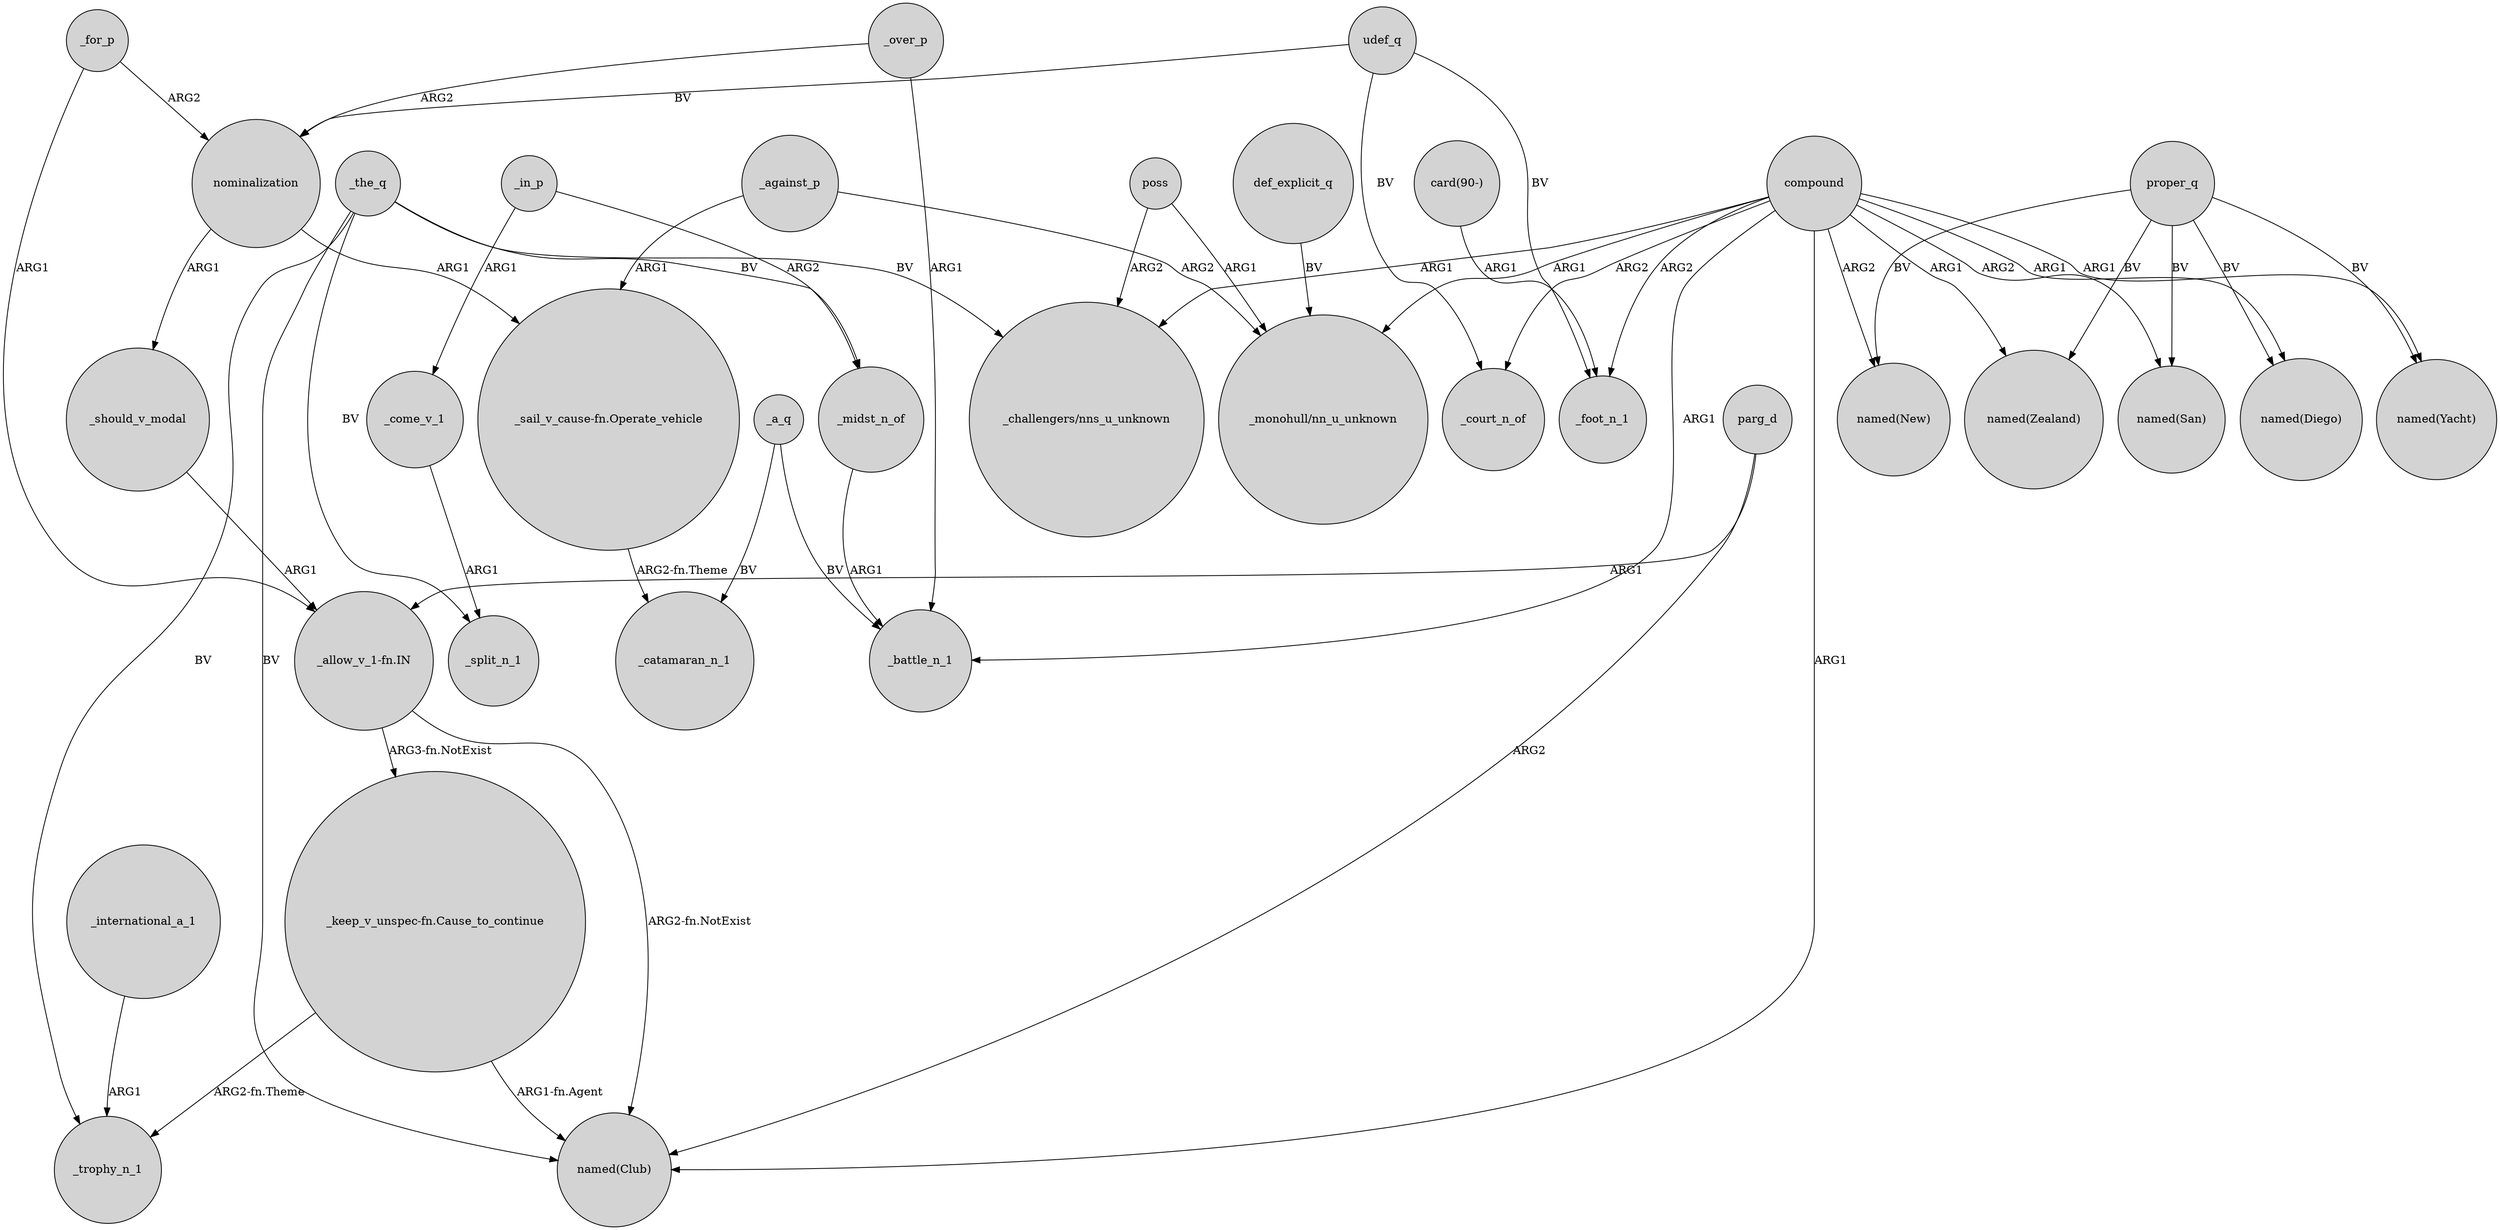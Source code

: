 digraph {
	node [shape=circle style=filled]
	compound -> _foot_n_1 [label=ARG2]
	proper_q -> "named(Diego)" [label=BV]
	_against_p -> "_monohull/nn_u_unknown" [label=ARG2]
	compound -> "named(New)" [label=ARG2]
	_for_p -> "_allow_v_1-fn.IN" [label=ARG1]
	compound -> "_challengers/nns_u_unknown" [label=ARG1]
	compound -> "named(San)" [label=ARG2]
	_international_a_1 -> _trophy_n_1 [label=ARG1]
	compound -> "named(Yacht)" [label=ARG1]
	proper_q -> "named(New)" [label=BV]
	"_keep_v_unspec-fn.Cause_to_continue" -> _trophy_n_1 [label="ARG2-fn.Theme"]
	_against_p -> "_sail_v_cause-fn.Operate_vehicle" [label=ARG1]
	udef_q -> _court_n_of [label=BV]
	compound -> _battle_n_1 [label=ARG1]
	_for_p -> nominalization [label=ARG2]
	"card(90-)" -> _foot_n_1 [label=ARG1]
	_in_p -> _midst_n_of [label=ARG2]
	"_allow_v_1-fn.IN" -> "_keep_v_unspec-fn.Cause_to_continue" [label="ARG3-fn.NotExist"]
	nominalization -> "_sail_v_cause-fn.Operate_vehicle" [label=ARG1]
	poss -> "_monohull/nn_u_unknown" [label=ARG1]
	_the_q -> "named(Club)" [label=BV]
	compound -> "named(Club)" [label=ARG1]
	_the_q -> _midst_n_of [label=BV]
	_come_v_1 -> _split_n_1 [label=ARG1]
	compound -> "named(Zealand)" [label=ARG1]
	udef_q -> _foot_n_1 [label=BV]
	_the_q -> _split_n_1 [label=BV]
	_over_p -> _battle_n_1 [label=ARG1]
	_a_q -> _battle_n_1 [label=BV]
	poss -> "_challengers/nns_u_unknown" [label=ARG2]
	_a_q -> _catamaran_n_1 [label=BV]
	compound -> _court_n_of [label=ARG2]
	"_allow_v_1-fn.IN" -> "named(Club)" [label="ARG2-fn.NotExist"]
	compound -> "named(Diego)" [label=ARG1]
	_over_p -> nominalization [label=ARG2]
	udef_q -> nominalization [label=BV]
	parg_d -> "named(Club)" [label=ARG2]
	_the_q -> "_challengers/nns_u_unknown" [label=BV]
	_the_q -> _trophy_n_1 [label=BV]
	_in_p -> _come_v_1 [label=ARG1]
	proper_q -> "named(Yacht)" [label=BV]
	nominalization -> _should_v_modal [label=ARG1]
	_should_v_modal -> "_allow_v_1-fn.IN" [label=ARG1]
	proper_q -> "named(Zealand)" [label=BV]
	proper_q -> "named(San)" [label=BV]
	"_keep_v_unspec-fn.Cause_to_continue" -> "named(Club)" [label="ARG1-fn.Agent"]
	"_sail_v_cause-fn.Operate_vehicle" -> _catamaran_n_1 [label="ARG2-fn.Theme"]
	_midst_n_of -> _battle_n_1 [label=ARG1]
	parg_d -> "_allow_v_1-fn.IN" [label=ARG1]
	def_explicit_q -> "_monohull/nn_u_unknown" [label=BV]
	compound -> "_monohull/nn_u_unknown" [label=ARG1]
}
